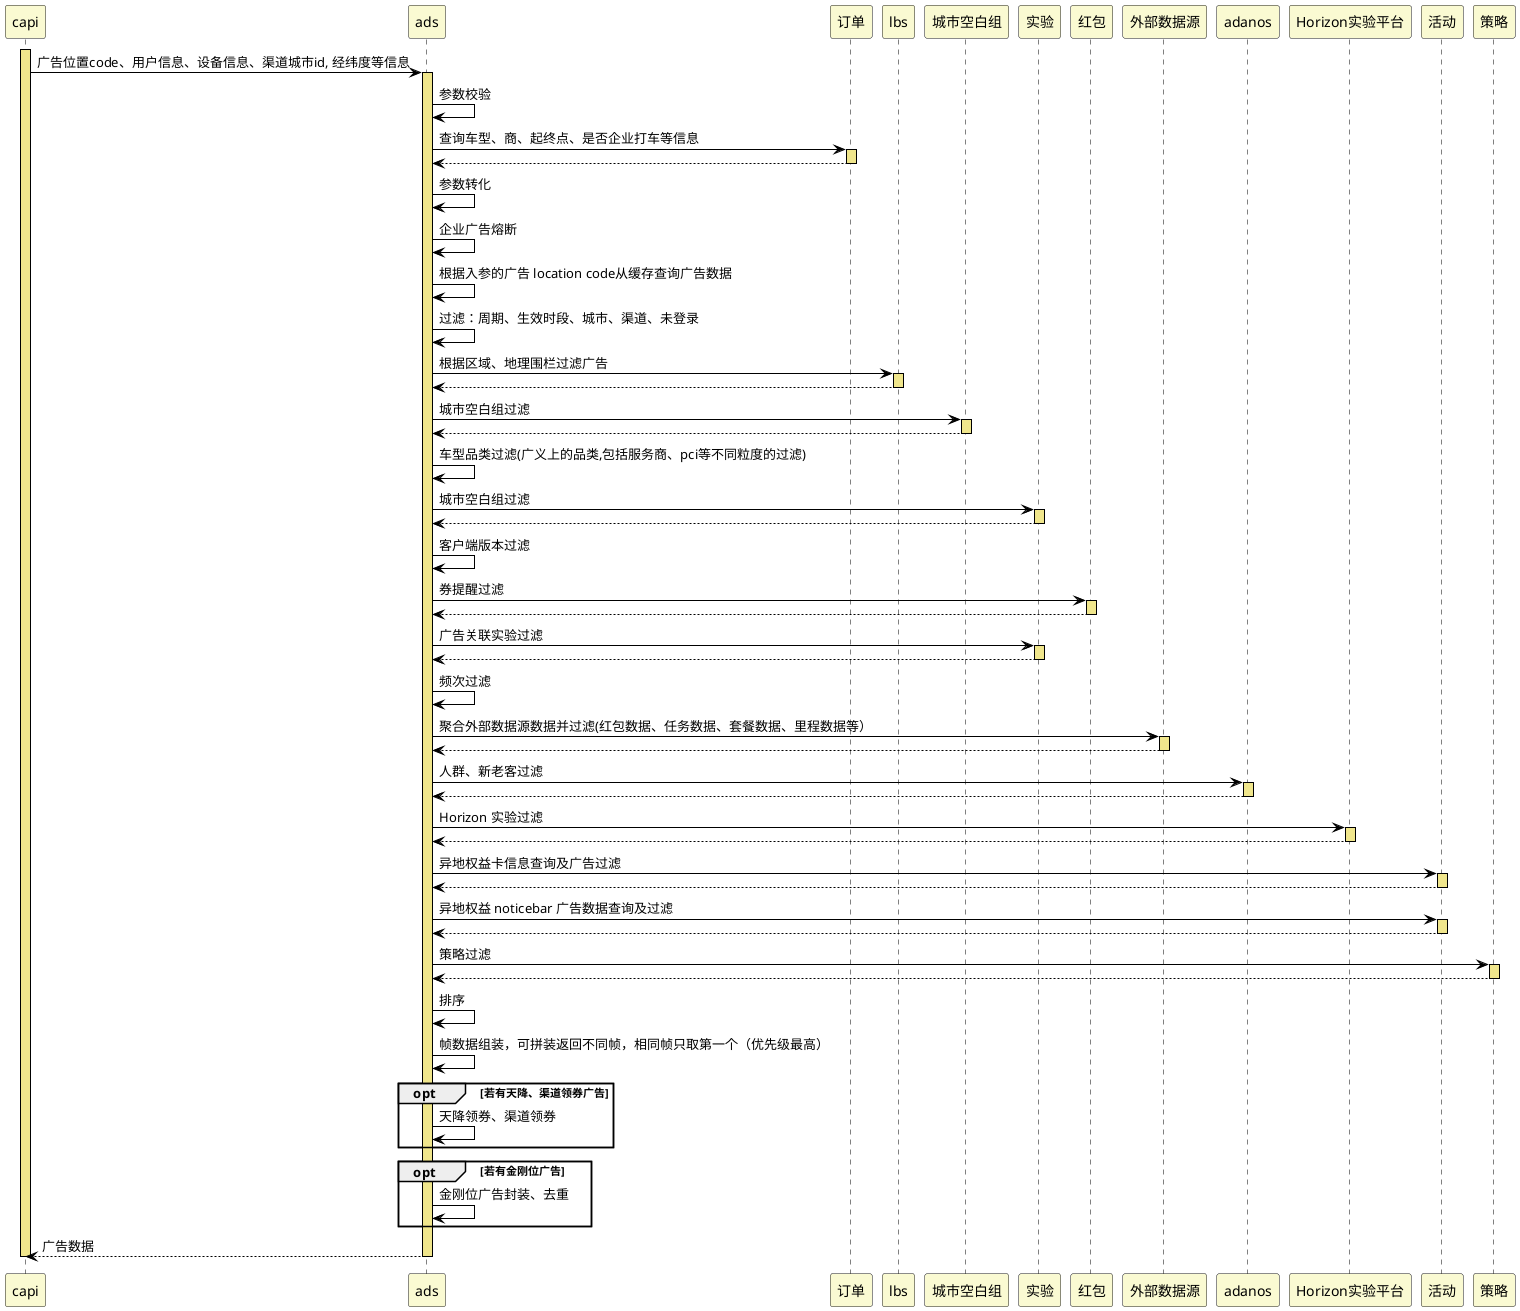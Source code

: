 @startuml
skinparam sequence {
ArrowColor black
LifeLineBorderColor black
LifeLineBackgroundColor khaki
ParticipantBackgroundColor lightgoldenrodyellow
}

activate capi
capi -> ads: 广告位置code、用户信息、设备信息、渠道城市id, 经纬度等信息
activate ads
ads -> ads: 参数校验
ads -> 订单: 查询车型、商、起终点、是否企业打车等信息
activate 订单
订单 --> ads
deactivate 订单
ads -> ads: 参数转化
ads -> ads: 企业广告熔断
ads -> ads: 根据入参的广告 location code从缓存查询广告数据
ads -> ads: 过滤：周期、生效时段、城市、渠道、未登录
ads -> lbs: 根据区域、地理围栏过滤广告
activate lbs
lbs --> ads
deactivate lbs
ads -> 城市空白组: 城市空白组过滤
activate 城市空白组
城市空白组 --> ads
deactivate 城市空白组
ads -> ads: 车型品类过滤(广义上的品类,包括服务商、pci等不同粒度的过滤)
ads -> 实验: 城市空白组过滤
activate 实验
实验 --> ads
deactivate 实验
ads -> ads: 客户端版本过滤
ads -> 红包: 券提醒过滤
activate 红包
红包 --> ads
deactivate 红包
ads -> 实验: 广告关联实验过滤
activate 实验
实验 --> ads
deactivate 实验
ads -> ads: 频次过滤
ads -> 外部数据源: 聚合外部数据源数据并过滤(红包数据、任务数据、套餐数据、里程数据等）
activate 外部数据源
外部数据源 --> ads
deactivate 外部数据源
ads -> adanos: 人群、新老客过滤
activate adanos
adanos --> ads
deactivate adanos
ads -> Horizon实验平台: Horizon 实验过滤
activate Horizon实验平台
Horizon实验平台 --> ads
deactivate Horizon实验平台
ads -> 活动: 异地权益卡信息查询及广告过滤
activate 活动
活动 --> ads
deactivate 活动
ads -> 活动: 异地权益 noticebar 广告数据查询及过滤
activate 活动
活动 --> ads
deactivate 活动
ads -> 策略: 策略过滤
activate 策略
策略 --> ads
deactivate 策略
ads -> ads: 排序
ads -> ads: 帧数据组装，可拼装返回不同帧，相同帧只取第一个（优先级最高）
opt 若有天降、渠道领券广告
    ads -> ads: 天降领券、渠道领券
end
opt 若有金刚位广告
    ads -> ads: 金刚位广告封装、去重
end
ads --> capi: 广告数据
deactivate ads
deactivate capi

@enduml